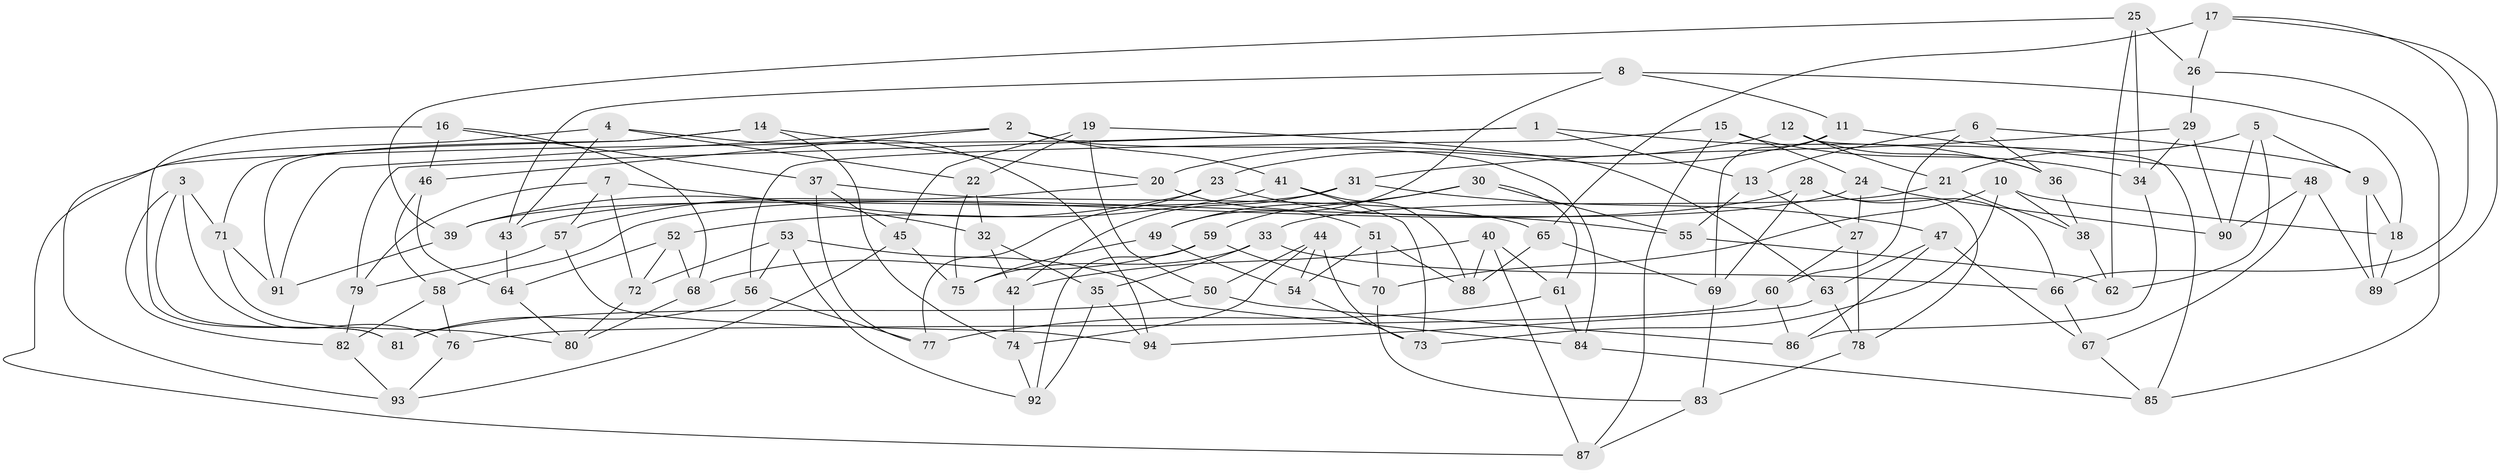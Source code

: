 // coarse degree distribution, {6: 0.5319148936170213, 5: 0.2127659574468085, 4: 0.14893617021276595, 8: 0.02127659574468085, 7: 0.02127659574468085, 3: 0.06382978723404255}
// Generated by graph-tools (version 1.1) at 2025/38/03/04/25 23:38:05]
// undirected, 94 vertices, 188 edges
graph export_dot {
  node [color=gray90,style=filled];
  1;
  2;
  3;
  4;
  5;
  6;
  7;
  8;
  9;
  10;
  11;
  12;
  13;
  14;
  15;
  16;
  17;
  18;
  19;
  20;
  21;
  22;
  23;
  24;
  25;
  26;
  27;
  28;
  29;
  30;
  31;
  32;
  33;
  34;
  35;
  36;
  37;
  38;
  39;
  40;
  41;
  42;
  43;
  44;
  45;
  46;
  47;
  48;
  49;
  50;
  51;
  52;
  53;
  54;
  55;
  56;
  57;
  58;
  59;
  60;
  61;
  62;
  63;
  64;
  65;
  66;
  67;
  68;
  69;
  70;
  71;
  72;
  73;
  74;
  75;
  76;
  77;
  78;
  79;
  80;
  81;
  82;
  83;
  84;
  85;
  86;
  87;
  88;
  89;
  90;
  91;
  92;
  93;
  94;
  1 -- 79;
  1 -- 36;
  1 -- 87;
  1 -- 13;
  2 -- 46;
  2 -- 91;
  2 -- 41;
  2 -- 84;
  3 -- 76;
  3 -- 82;
  3 -- 71;
  3 -- 81;
  4 -- 93;
  4 -- 43;
  4 -- 22;
  4 -- 94;
  5 -- 9;
  5 -- 21;
  5 -- 90;
  5 -- 62;
  6 -- 9;
  6 -- 13;
  6 -- 36;
  6 -- 60;
  7 -- 32;
  7 -- 79;
  7 -- 72;
  7 -- 57;
  8 -- 49;
  8 -- 43;
  8 -- 11;
  8 -- 18;
  9 -- 18;
  9 -- 89;
  10 -- 18;
  10 -- 73;
  10 -- 70;
  10 -- 38;
  11 -- 69;
  11 -- 23;
  11 -- 48;
  12 -- 85;
  12 -- 20;
  12 -- 21;
  12 -- 36;
  13 -- 27;
  13 -- 55;
  14 -- 71;
  14 -- 91;
  14 -- 74;
  14 -- 20;
  15 -- 24;
  15 -- 34;
  15 -- 56;
  15 -- 87;
  16 -- 46;
  16 -- 68;
  16 -- 37;
  16 -- 81;
  17 -- 89;
  17 -- 66;
  17 -- 65;
  17 -- 26;
  18 -- 89;
  19 -- 45;
  19 -- 63;
  19 -- 50;
  19 -- 22;
  20 -- 51;
  20 -- 57;
  21 -- 38;
  21 -- 33;
  22 -- 75;
  22 -- 32;
  23 -- 77;
  23 -- 39;
  23 -- 55;
  24 -- 27;
  24 -- 58;
  24 -- 90;
  25 -- 62;
  25 -- 39;
  25 -- 26;
  25 -- 34;
  26 -- 85;
  26 -- 29;
  27 -- 78;
  27 -- 60;
  28 -- 78;
  28 -- 69;
  28 -- 43;
  28 -- 66;
  29 -- 34;
  29 -- 90;
  29 -- 31;
  30 -- 59;
  30 -- 49;
  30 -- 61;
  30 -- 55;
  31 -- 39;
  31 -- 47;
  31 -- 42;
  32 -- 42;
  32 -- 35;
  33 -- 35;
  33 -- 66;
  33 -- 75;
  34 -- 86;
  35 -- 94;
  35 -- 92;
  36 -- 38;
  37 -- 65;
  37 -- 77;
  37 -- 45;
  38 -- 62;
  39 -- 91;
  40 -- 42;
  40 -- 88;
  40 -- 87;
  40 -- 61;
  41 -- 52;
  41 -- 88;
  41 -- 73;
  42 -- 74;
  43 -- 64;
  44 -- 74;
  44 -- 54;
  44 -- 50;
  44 -- 73;
  45 -- 93;
  45 -- 75;
  46 -- 58;
  46 -- 64;
  47 -- 67;
  47 -- 63;
  47 -- 86;
  48 -- 67;
  48 -- 90;
  48 -- 89;
  49 -- 54;
  49 -- 75;
  50 -- 81;
  50 -- 86;
  51 -- 88;
  51 -- 54;
  51 -- 70;
  52 -- 72;
  52 -- 64;
  52 -- 68;
  53 -- 72;
  53 -- 56;
  53 -- 84;
  53 -- 92;
  54 -- 73;
  55 -- 62;
  56 -- 81;
  56 -- 77;
  57 -- 79;
  57 -- 94;
  58 -- 76;
  58 -- 82;
  59 -- 70;
  59 -- 92;
  59 -- 68;
  60 -- 86;
  60 -- 76;
  61 -- 77;
  61 -- 84;
  63 -- 94;
  63 -- 78;
  64 -- 80;
  65 -- 88;
  65 -- 69;
  66 -- 67;
  67 -- 85;
  68 -- 80;
  69 -- 83;
  70 -- 83;
  71 -- 80;
  71 -- 91;
  72 -- 80;
  74 -- 92;
  76 -- 93;
  78 -- 83;
  79 -- 82;
  82 -- 93;
  83 -- 87;
  84 -- 85;
}
